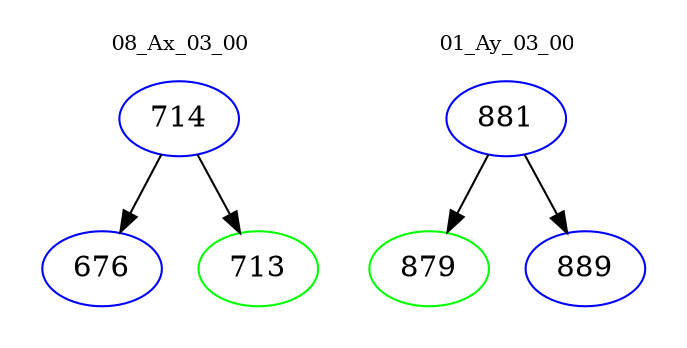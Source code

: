 digraph{
subgraph cluster_0 {
color = white
label = "08_Ax_03_00";
fontsize=10;
T0_714 [label="714", color="blue"]
T0_714 -> T0_676 [color="black"]
T0_676 [label="676", color="blue"]
T0_714 -> T0_713 [color="black"]
T0_713 [label="713", color="green"]
}
subgraph cluster_1 {
color = white
label = "01_Ay_03_00";
fontsize=10;
T1_881 [label="881", color="blue"]
T1_881 -> T1_879 [color="black"]
T1_879 [label="879", color="green"]
T1_881 -> T1_889 [color="black"]
T1_889 [label="889", color="blue"]
}
}

